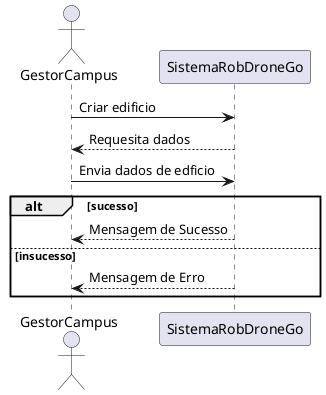 @startuml
actor GestorCampus as actor
participant SistemaRobDroneGo as srdg
actor -> srdg: Criar edificio
srdg --> actor : Requesita dados
actor -> srdg: Envia dados de edficio
alt sucesso
srdg --> actor : Mensagem de Sucesso
else insucesso
srdg -->actor : Mensagem de Erro
end
@enduml